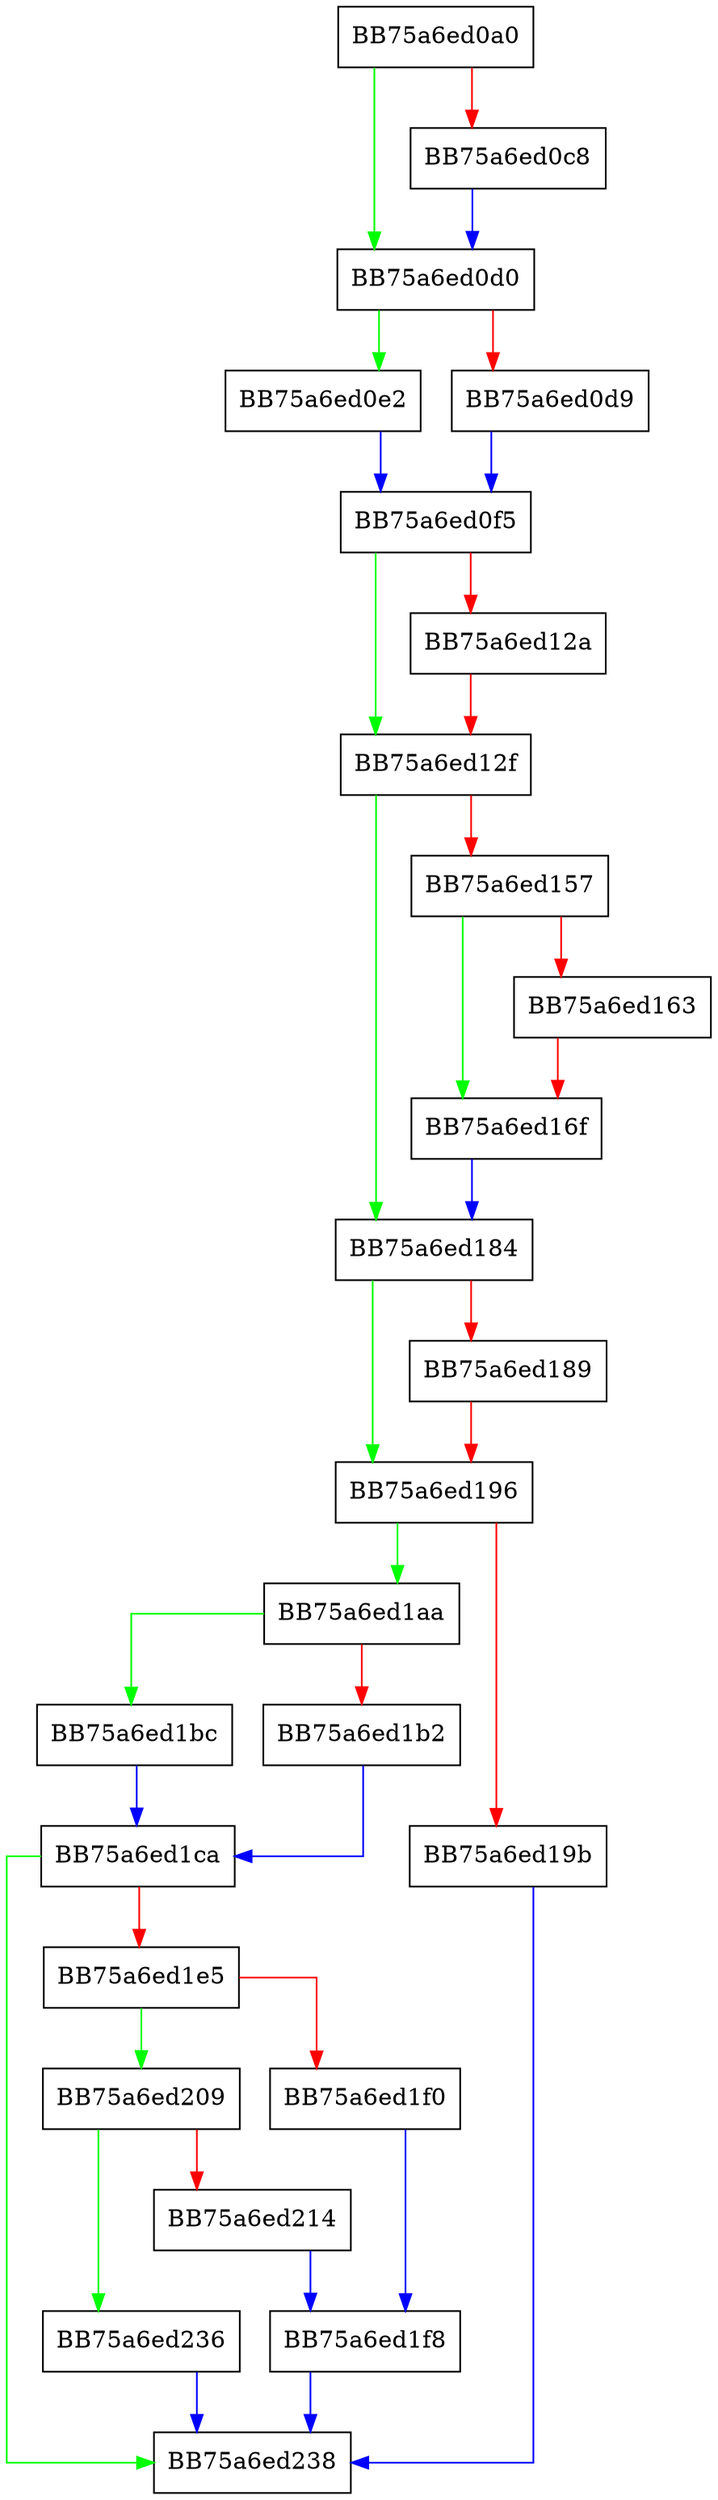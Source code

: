digraph ResolveImports {
  node [shape="box"];
  graph [splines=ortho];
  BB75a6ed0a0 -> BB75a6ed0d0 [color="green"];
  BB75a6ed0a0 -> BB75a6ed0c8 [color="red"];
  BB75a6ed0c8 -> BB75a6ed0d0 [color="blue"];
  BB75a6ed0d0 -> BB75a6ed0e2 [color="green"];
  BB75a6ed0d0 -> BB75a6ed0d9 [color="red"];
  BB75a6ed0d9 -> BB75a6ed0f5 [color="blue"];
  BB75a6ed0e2 -> BB75a6ed0f5 [color="blue"];
  BB75a6ed0f5 -> BB75a6ed12f [color="green"];
  BB75a6ed0f5 -> BB75a6ed12a [color="red"];
  BB75a6ed12a -> BB75a6ed12f [color="red"];
  BB75a6ed12f -> BB75a6ed184 [color="green"];
  BB75a6ed12f -> BB75a6ed157 [color="red"];
  BB75a6ed157 -> BB75a6ed16f [color="green"];
  BB75a6ed157 -> BB75a6ed163 [color="red"];
  BB75a6ed163 -> BB75a6ed16f [color="red"];
  BB75a6ed16f -> BB75a6ed184 [color="blue"];
  BB75a6ed184 -> BB75a6ed196 [color="green"];
  BB75a6ed184 -> BB75a6ed189 [color="red"];
  BB75a6ed189 -> BB75a6ed196 [color="red"];
  BB75a6ed196 -> BB75a6ed1aa [color="green"];
  BB75a6ed196 -> BB75a6ed19b [color="red"];
  BB75a6ed19b -> BB75a6ed238 [color="blue"];
  BB75a6ed1aa -> BB75a6ed1bc [color="green"];
  BB75a6ed1aa -> BB75a6ed1b2 [color="red"];
  BB75a6ed1b2 -> BB75a6ed1ca [color="blue"];
  BB75a6ed1bc -> BB75a6ed1ca [color="blue"];
  BB75a6ed1ca -> BB75a6ed238 [color="green"];
  BB75a6ed1ca -> BB75a6ed1e5 [color="red"];
  BB75a6ed1e5 -> BB75a6ed209 [color="green"];
  BB75a6ed1e5 -> BB75a6ed1f0 [color="red"];
  BB75a6ed1f0 -> BB75a6ed1f8 [color="blue"];
  BB75a6ed1f8 -> BB75a6ed238 [color="blue"];
  BB75a6ed209 -> BB75a6ed236 [color="green"];
  BB75a6ed209 -> BB75a6ed214 [color="red"];
  BB75a6ed214 -> BB75a6ed1f8 [color="blue"];
  BB75a6ed236 -> BB75a6ed238 [color="blue"];
}